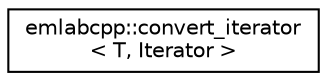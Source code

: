 digraph "Graphical Class Hierarchy"
{
 // LATEX_PDF_SIZE
  edge [fontname="Helvetica",fontsize="10",labelfontname="Helvetica",labelfontsize="10"];
  node [fontname="Helvetica",fontsize="10",shape=record];
  rankdir="LR";
  Node0 [label="emlabcpp::convert_iterator\l\< T, Iterator \>",height=0.2,width=0.4,color="black", fillcolor="white", style="filled",URL="$classemlabcpp_1_1convert__iterator.html",tooltip=" "];
}
